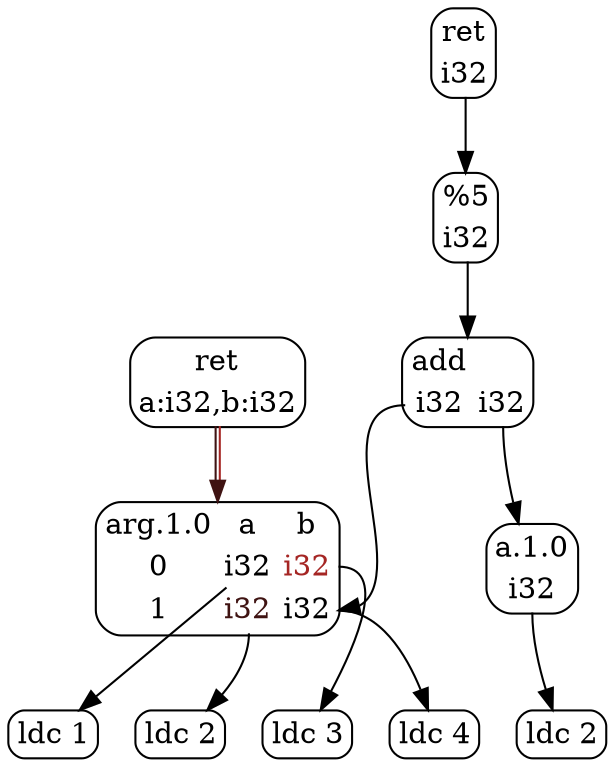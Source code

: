 digraph
{
    "arg.1.0" [ label = <<table border="1" cellborder="0" cellpadding="2" cellspacing="1" style="ROUNDED"><tr><td colspan="0" rowspan="0"><font>arg.1.0</font></td><td colspan="1" rowspan="0"><font>a</font></td><td colspan="2" rowspan="0"><font>b</font></td></tr><tr><td colspan="0" rowspan="1"><font>0</font></td><td colspan="1" port="arg.1.0[a.1.0]" rowspan="1"><font>i32</font></td><td colspan="2" port="arg.1.0[b.1.0]" rowspan="1"><font color="#a52624">i32</font></td></tr><tr><td colspan="0" rowspan="2"><font>1</font></td><td colspan="1" port="arg.1.0[a.1.1]" rowspan="2"><font color="#3f1312">i32</font></td><td colspan="2" port="arg.1.0[b.1.1]" rowspan="2"><font>i32</font></td></tr></table>>, shape = plain, style = rounded ]
    "Auto[3]" [ label = <<table border="1" cellborder="0" cellpadding="2" cellspacing="1" style="ROUNDED"><tr><td colspan="1" rowspan="0"><font>ldc 1</font></td></tr></table>>, shape = plain, style = rounded ]
    "Auto[5]" [ label = <<table border="1" cellborder="0" cellpadding="2" cellspacing="1" style="ROUNDED"><tr><td colspan="1" rowspan="0"><font>ldc 2</font></td></tr></table>>, shape = plain, style = rounded ]
    "Auto[7]" [ label = <<table border="1" cellborder="0" cellpadding="2" cellspacing="1" style="ROUNDED"><tr><td colspan="1" rowspan="0"><font>ldc 3</font></td></tr></table>>, shape = plain, style = rounded ]
    "Auto[8]" [ label = <<table border="1" cellborder="0" cellpadding="2" cellspacing="1" style="ROUNDED"><tr><td colspan="1" rowspan="0"><font>ret</font></td></tr><tr><td colspan="1" port="0" rowspan="1"><font>a:i32,b:i32</font></td></tr></table>>, shape = plain, style = rounded ]
    "Auto[11]" [ label = <<table border="1" cellborder="0" cellpadding="2" cellspacing="1" style="ROUNDED"><tr><td colspan="1" rowspan="0"><font>ldc 4</font></td></tr></table>>, shape = plain, style = rounded ]
    "a.1.0" [ label = <<table border="1" cellborder="0" cellpadding="2" cellspacing="1" style="ROUNDED"><tr><td colspan="0" rowspan="0"><font>a.1.0</font></td></tr><tr><td colspan="0" port="0" rowspan="1"><font>i32</font></td></tr></table>>, shape = plain, style = rounded ]
    "Auto[13]" [ label = <<table border="1" cellborder="0" cellpadding="2" cellspacing="1" style="ROUNDED"><tr><td colspan="1" rowspan="0"><font>ldc 2</font></td></tr></table>>, shape = plain, style = rounded ]
    "%5" [ label = <<table border="1" cellborder="0" cellpadding="2" cellspacing="1" style="ROUNDED"><tr><td colspan="0" rowspan="0"><font>%5</font></td></tr><tr><td colspan="0" port="0" rowspan="1"><font>i32</font></td></tr></table>>, shape = plain, style = rounded ]
    "Auto[15]" [ label = <<table border="1" cellborder="0" cellpadding="2" cellspacing="1" style="ROUNDED"><tr><td colspan="1" rowspan="0"><font>add</font></td></tr><tr><td colspan="1" port="0" rowspan="1"><font>i32</font></td><td colspan="1" port="1" rowspan="1"><font>i32</font></td></tr></table>>, shape = plain, style = rounded ]
    "Auto[18]" [ label = <<table border="1" cellborder="0" cellpadding="2" cellspacing="1" style="ROUNDED"><tr><td colspan="1" rowspan="0"><font>ret</font></td></tr><tr><td colspan="1" port="0" rowspan="1"><font>i32</font></td></tr></table>>, shape = plain, style = rounded ]

    "arg.1.0":"arg.1.0[a.1.0]":_ -> "Auto[3]"
    "arg.1.0":"arg.1.0[a.1.1]":_ -> "Auto[5]"
    "arg.1.0":"arg.1.0[b.1.0]":_ -> "Auto[7]"
    "Auto[8]":0:_ -> "arg.1.0" [ color = "#3f1312:#a52624", fillcolor = black ]
    "arg.1.0":"arg.1.0[b.1.1]":_ -> "Auto[11]"
    "a.1.0":0:_ -> "Auto[13]"
    "%5":0:_ -> "Auto[15]"
    "Auto[15]":0:_ -> "arg.1.0":"arg.1.0[b.1.1]":_ [ color = "", fillcolor = black ]
    "Auto[15]":1:_ -> "a.1.0" [ color = "", fillcolor = black ]
    "Auto[18]":0:_ -> "%5" [ color = "", fillcolor = black ]
}